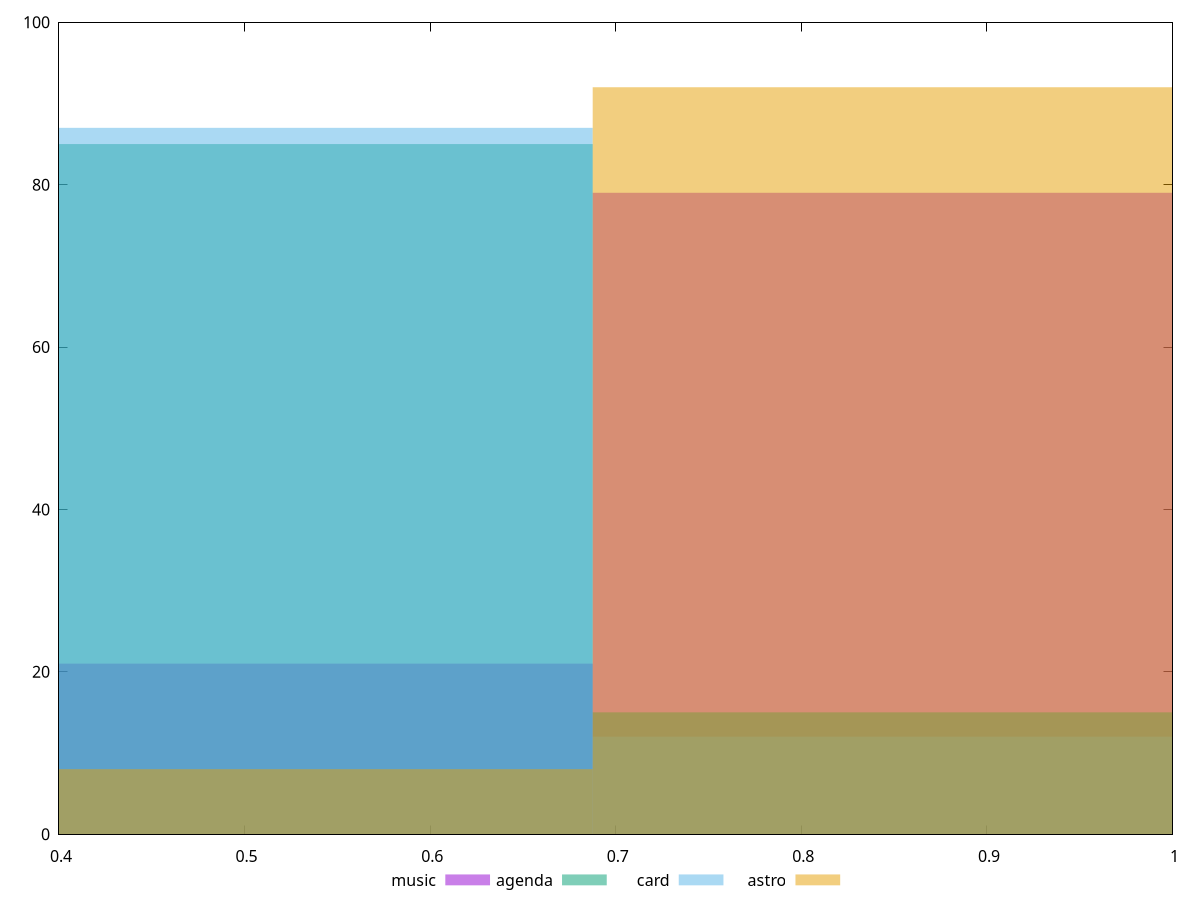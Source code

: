 reset

$music <<EOF
0.9167725932750131 79
0.4583862966375066 21
EOF

$agenda <<EOF
0.4583862966375066 85
0.9167725932750131 15
EOF

$card <<EOF
0.4583862966375066 87
0.9167725932750131 12
EOF

$astro <<EOF
0.4583862966375066 8
0.9167725932750131 92
EOF

set key outside below
set boxwidth 0.4583862966375066
set xrange [0.4:1]
set yrange [0:100]
set trange [0:100]
set style fill transparent solid 0.5 noborder
set terminal svg size 640, 520 enhanced background rgb 'white'
set output "report/report_00029_2021-02-24T13-36-40.390Z/uses-http2/comparison/histogram/all_score.svg"

plot $music title "music" with boxes, \
     $agenda title "agenda" with boxes, \
     $card title "card" with boxes, \
     $astro title "astro" with boxes

reset
